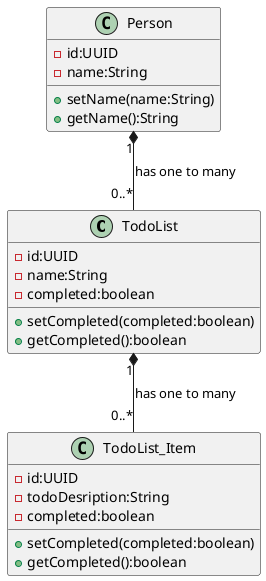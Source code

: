 @startuml

class TodoList {
- id:UUID
- name:String
- completed:boolean
+ setCompleted(completed:boolean)
+ getCompleted():boolean
}


class TodoList_Item {
- id:UUID
- todoDesription:String
- completed:boolean
+ setCompleted(completed:boolean)
+ getCompleted():boolean
}

class Person {
- id:UUID
- name:String
+ setName(name:String)
+ getName():String
}

Person "1" *-- "0..*" TodoList : has one to many
TodoList "1" *-- "0..*" TodoList_Item : has one to many

@enduml